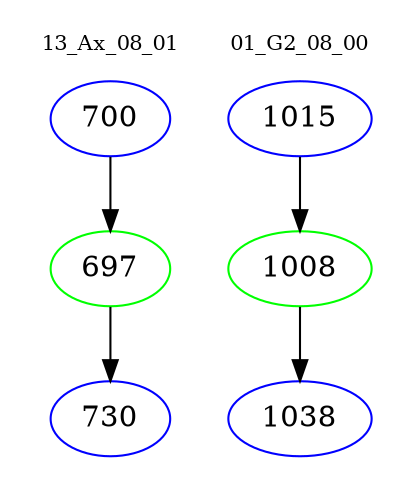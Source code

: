 digraph{
subgraph cluster_0 {
color = white
label = "13_Ax_08_01";
fontsize=10;
T0_700 [label="700", color="blue"]
T0_700 -> T0_697 [color="black"]
T0_697 [label="697", color="green"]
T0_697 -> T0_730 [color="black"]
T0_730 [label="730", color="blue"]
}
subgraph cluster_1 {
color = white
label = "01_G2_08_00";
fontsize=10;
T1_1015 [label="1015", color="blue"]
T1_1015 -> T1_1008 [color="black"]
T1_1008 [label="1008", color="green"]
T1_1008 -> T1_1038 [color="black"]
T1_1038 [label="1038", color="blue"]
}
}
